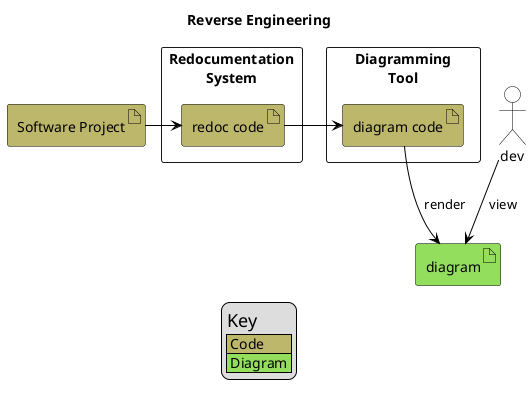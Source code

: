 @startuml
skinparam shadowing false

title Reverse Engineering

skinparam actor {
	BorderColor black
	BackgroundColor white
}
skinparam artifact {
	BorderColor black
	BackgroundColor #94de5e
}
skinparam ArrowColor black

artifact "Software Project" as SP2 #darkkhaki
actor dev
rectangle "Diagramming\nTool" as tool {
    artifact "diagram code" as diagcode #darkkhaki
}
rectangle "Redocumentation\nSystem" as redoc {
    artifact "redoc code" as redoc_code #darkkhaki
}
artifact "diagram" as diagram
' Draw lines:
SP2 -> redoc_code
redoc_code -> diagcode
diagcode --> diagram : " render "
dev --> diagram : " view "

legend
    <size:18>Key</size>
    |<#darkkhaki> Code |
    |<#94de5e> Diagram |
endlegend

@enduml



@startuml
' this is a comment
/' Use slash-and-quote
to split comment over multiple
lines '/
title Multiple Views of the Same System

skinparam shadowing false
' skinparam handwritten true
skinparam CloudFontSize 28
skinparam actor {
	BorderColor black
	BackgroundColor white
}
skinparam rectangle {
	BorderColor black
	BackgroundColor #5e94de
	fontSize 32
}
skinparam artifact {
	BorderColor black
	BackgroundColor #94de5e
}
skinparam ArrowColor black

together {
    rectangle System
    artifact "High-Level Overview" as HL
}
artifact "Information View" as InfoView
artifact "Infrastructure View" as InfraView
artifact "Customer View" as CustomerView

actor "Information Architect" as InfoArchitect
actor "Solution Architect" as SolutionArchitect
actor "Product Owner" as ProductOwner
actor DBA
actor "Enterprise Architect" as EA

System -> HL
HL -> EA
System --> InfoView
System --> InfraView
System --> CustomerView
HL --> SolutionArchitect
HL --> ProductOwner
InfoView --> InfoArchitect
InfoView --> DBA
InfoView --> SolutionArchitect
InfraView --> SolutionArchitect
CustomerView --> ProductOwner
CustomerView --> SolutionArchitect

legend
    <size:18>Key</size>
    |<#5e94de> Technology |
    |<#94de5e> Diagram |
endlegend

@enduml
